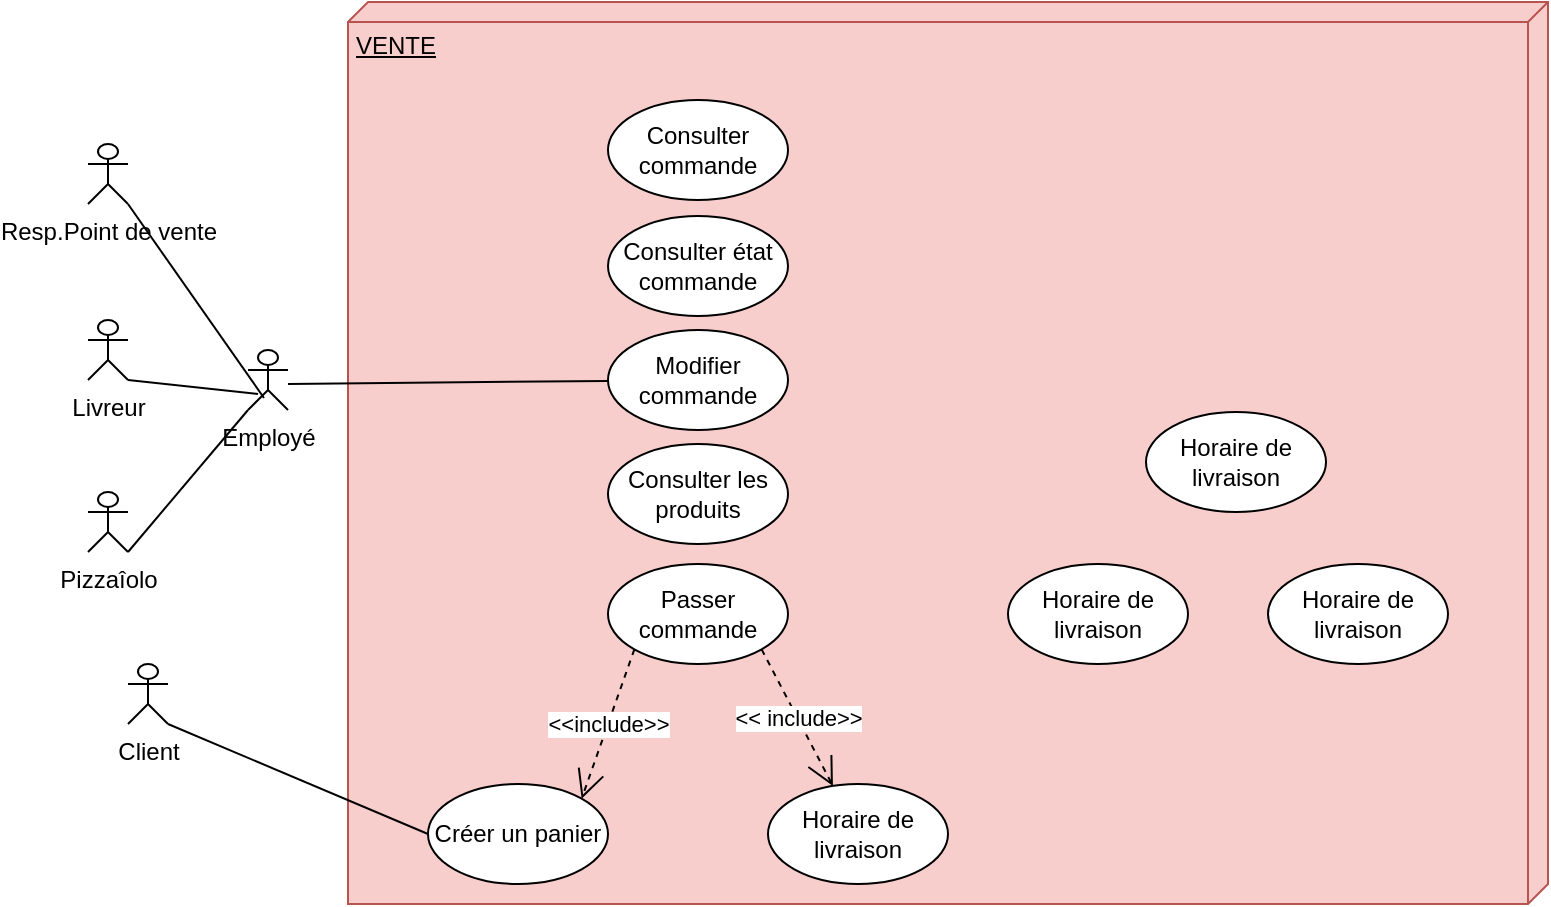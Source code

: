 <mxfile version="10.7.5" type="github"><diagram id="oxuI3TUvEWgNWI9yS9D5" name="Page-1"><mxGraphModel dx="2158" dy="1396" grid="1" gridSize="10" guides="1" tooltips="1" connect="1" arrows="1" fold="1" page="1" pageScale="1" pageWidth="1169" pageHeight="827" math="0" shadow="0"><root><mxCell id="0"/><mxCell id="1" parent="0"/><mxCell id="Vek7QRqvetffrLOMfHL3-3" value="VENTE" style="verticalAlign=top;align=left;spacingTop=8;spacingLeft=2;spacingRight=12;shape=cube;size=10;direction=south;fontStyle=4;html=1;fillColor=#f8cecc;strokeColor=#b85450;" parent="1" vertex="1"><mxGeometry x="140" y="-51" width="600" height="451" as="geometry"/></mxCell><mxCell id="Vek7QRqvetffrLOMfHL3-4" value="Créer un panier" style="ellipse;whiteSpace=wrap;html=1;" parent="1" vertex="1"><mxGeometry x="180" y="340" width="90" height="50" as="geometry"/></mxCell><mxCell id="-TsqgBiShoyk-4wiv8uu-2" value="Horaire de livraison" style="ellipse;whiteSpace=wrap;html=1;" parent="1" vertex="1"><mxGeometry x="350" y="340" width="90" height="50" as="geometry"/></mxCell><mxCell id="Vek7QRqvetffrLOMfHL3-6" value="Pizzaîolo" style="shape=umlActor;verticalLabelPosition=bottom;labelBackgroundColor=#ffffff;verticalAlign=top;html=1;" parent="1" vertex="1"><mxGeometry x="10" y="194" width="20" height="30" as="geometry"/></mxCell><mxCell id="Vek7QRqvetffrLOMfHL3-7" value="Client" style="shape=umlActor;verticalLabelPosition=bottom;labelBackgroundColor=#ffffff;verticalAlign=top;html=1;" parent="1" vertex="1"><mxGeometry x="30" y="280" width="20" height="30" as="geometry"/></mxCell><mxCell id="Vek7QRqvetffrLOMfHL3-8" value="Livreur" style="shape=umlActor;verticalLabelPosition=bottom;labelBackgroundColor=#ffffff;verticalAlign=top;html=1;" parent="1" vertex="1"><mxGeometry x="10" y="108" width="20" height="30" as="geometry"/></mxCell><mxCell id="Vek7QRqvetffrLOMfHL3-9" value="Resp.Point de vente&lt;br&gt;&lt;br&gt;" style="shape=umlActor;verticalLabelPosition=bottom;labelBackgroundColor=#ffffff;verticalAlign=top;html=1;" parent="1" vertex="1"><mxGeometry x="10" y="20" width="20" height="30" as="geometry"/></mxCell><mxCell id="-TsqgBiShoyk-4wiv8uu-1" value="" style="endArrow=none;html=1;entryX=0;entryY=0.5;entryDx=0;entryDy=0;exitX=1;exitY=1;exitDx=0;exitDy=0;exitPerimeter=0;" parent="1" source="Vek7QRqvetffrLOMfHL3-7" target="Vek7QRqvetffrLOMfHL3-4" edge="1"><mxGeometry width="50" height="50" relative="1" as="geometry"><mxPoint x="20" y="430" as="sourcePoint"/><mxPoint x="70" y="380" as="targetPoint"/></mxGeometry></mxCell><mxCell id="-TsqgBiShoyk-4wiv8uu-4" value="Passer commande" style="ellipse;whiteSpace=wrap;html=1;" parent="1" vertex="1"><mxGeometry x="270" y="230" width="90" height="50" as="geometry"/></mxCell><mxCell id="-TsqgBiShoyk-4wiv8uu-5" value="Consulter les produits" style="ellipse;whiteSpace=wrap;html=1;" parent="1" vertex="1"><mxGeometry x="270" y="170" width="90" height="50" as="geometry"/></mxCell><mxCell id="-TsqgBiShoyk-4wiv8uu-7" value="Consulter état commande" style="ellipse;whiteSpace=wrap;html=1;" parent="1" vertex="1"><mxGeometry x="270" y="56" width="90" height="50" as="geometry"/></mxCell><mxCell id="-TsqgBiShoyk-4wiv8uu-8" value="Consulter commande" style="ellipse;whiteSpace=wrap;html=1;" parent="1" vertex="1"><mxGeometry x="270" y="-2" width="90" height="50" as="geometry"/></mxCell><mxCell id="-TsqgBiShoyk-4wiv8uu-9" value="Modifier&lt;br&gt;commande&lt;br&gt;" style="ellipse;whiteSpace=wrap;html=1;" parent="1" vertex="1"><mxGeometry x="270" y="113" width="90" height="50" as="geometry"/></mxCell><mxCell id="WHzMUk8Fg1fEDK4fgbL8-1" value="Horaire de livraison" style="ellipse;whiteSpace=wrap;html=1;" vertex="1" parent="1"><mxGeometry x="470" y="230" width="90" height="50" as="geometry"/></mxCell><mxCell id="WHzMUk8Fg1fEDK4fgbL8-2" value="Horaire de livraison" style="ellipse;whiteSpace=wrap;html=1;" vertex="1" parent="1"><mxGeometry x="600" y="230" width="90" height="50" as="geometry"/></mxCell><mxCell id="WHzMUk8Fg1fEDK4fgbL8-3" value="Horaire de livraison" style="ellipse;whiteSpace=wrap;html=1;" vertex="1" parent="1"><mxGeometry x="539" y="154" width="90" height="50" as="geometry"/></mxCell><mxCell id="WHzMUk8Fg1fEDK4fgbL8-13" value="" style="endArrow=none;html=1;entryX=0.25;entryY=0.733;entryDx=0;entryDy=0;entryPerimeter=0;" edge="1" parent="1" target="WHzMUk8Fg1fEDK4fgbL8-15"><mxGeometry width="50" height="50" relative="1" as="geometry"><mxPoint x="30" y="138" as="sourcePoint"/><mxPoint x="100" y="138" as="targetPoint"/><Array as="points"/></mxGeometry></mxCell><mxCell id="WHzMUk8Fg1fEDK4fgbL8-14" value="" style="endArrow=none;html=1;entryX=0.4;entryY=0.8;entryDx=0;entryDy=0;exitX=1;exitY=1;exitDx=0;exitDy=0;exitPerimeter=0;entryPerimeter=0;" edge="1" parent="1" source="Vek7QRqvetffrLOMfHL3-9" target="WHzMUk8Fg1fEDK4fgbL8-15"><mxGeometry width="50" height="50" relative="1" as="geometry"><mxPoint x="-15" y="71.5" as="sourcePoint"/><mxPoint x="115" y="86.5" as="targetPoint"/><Array as="points"/></mxGeometry></mxCell><mxCell id="WHzMUk8Fg1fEDK4fgbL8-15" value="Employé" style="shape=umlActor;verticalLabelPosition=bottom;labelBackgroundColor=#ffffff;verticalAlign=top;html=1;" vertex="1" parent="1"><mxGeometry x="90" y="123" width="20" height="30" as="geometry"/></mxCell><mxCell id="WHzMUk8Fg1fEDK4fgbL8-17" value="" style="endArrow=none;html=1;entryX=0;entryY=1;entryDx=0;entryDy=0;entryPerimeter=0;exitX=1;exitY=1;exitDx=0;exitDy=0;exitPerimeter=0;" edge="1" parent="1" source="Vek7QRqvetffrLOMfHL3-6" target="WHzMUk8Fg1fEDK4fgbL8-15"><mxGeometry width="50" height="50" relative="1" as="geometry"><mxPoint x="70" y="200" as="sourcePoint"/><mxPoint x="125" y="204" as="targetPoint"/><Array as="points"/></mxGeometry></mxCell><mxCell id="WHzMUk8Fg1fEDK4fgbL8-18" value="" style="endArrow=none;html=1;" edge="1" parent="1" target="-TsqgBiShoyk-4wiv8uu-9"><mxGeometry width="50" height="50" relative="1" as="geometry"><mxPoint x="110" y="140" as="sourcePoint"/><mxPoint x="220" y="106" as="targetPoint"/><Array as="points"/></mxGeometry></mxCell><mxCell id="WHzMUk8Fg1fEDK4fgbL8-19" value="&amp;lt;&amp;lt;include&amp;gt;&amp;gt;" style="endArrow=open;endSize=12;dashed=1;html=1;exitX=0;exitY=1;exitDx=0;exitDy=0;entryX=1;entryY=0;entryDx=0;entryDy=0;" edge="1" parent="1" source="-TsqgBiShoyk-4wiv8uu-4" target="Vek7QRqvetffrLOMfHL3-4"><mxGeometry width="160" relative="1" as="geometry"><mxPoint x="-10" y="420" as="sourcePoint"/><mxPoint x="150" y="420" as="targetPoint"/></mxGeometry></mxCell><mxCell id="WHzMUk8Fg1fEDK4fgbL8-21" value="&amp;lt;&amp;lt; include&amp;gt;&amp;gt;" style="endArrow=open;endSize=12;dashed=1;html=1;exitX=1;exitY=1;exitDx=0;exitDy=0;" edge="1" parent="1" source="-TsqgBiShoyk-4wiv8uu-4" target="-TsqgBiShoyk-4wiv8uu-2"><mxGeometry width="160" relative="1" as="geometry"><mxPoint x="-10" y="460" as="sourcePoint"/><mxPoint x="150" y="460" as="targetPoint"/></mxGeometry></mxCell></root></mxGraphModel></diagram></mxfile>